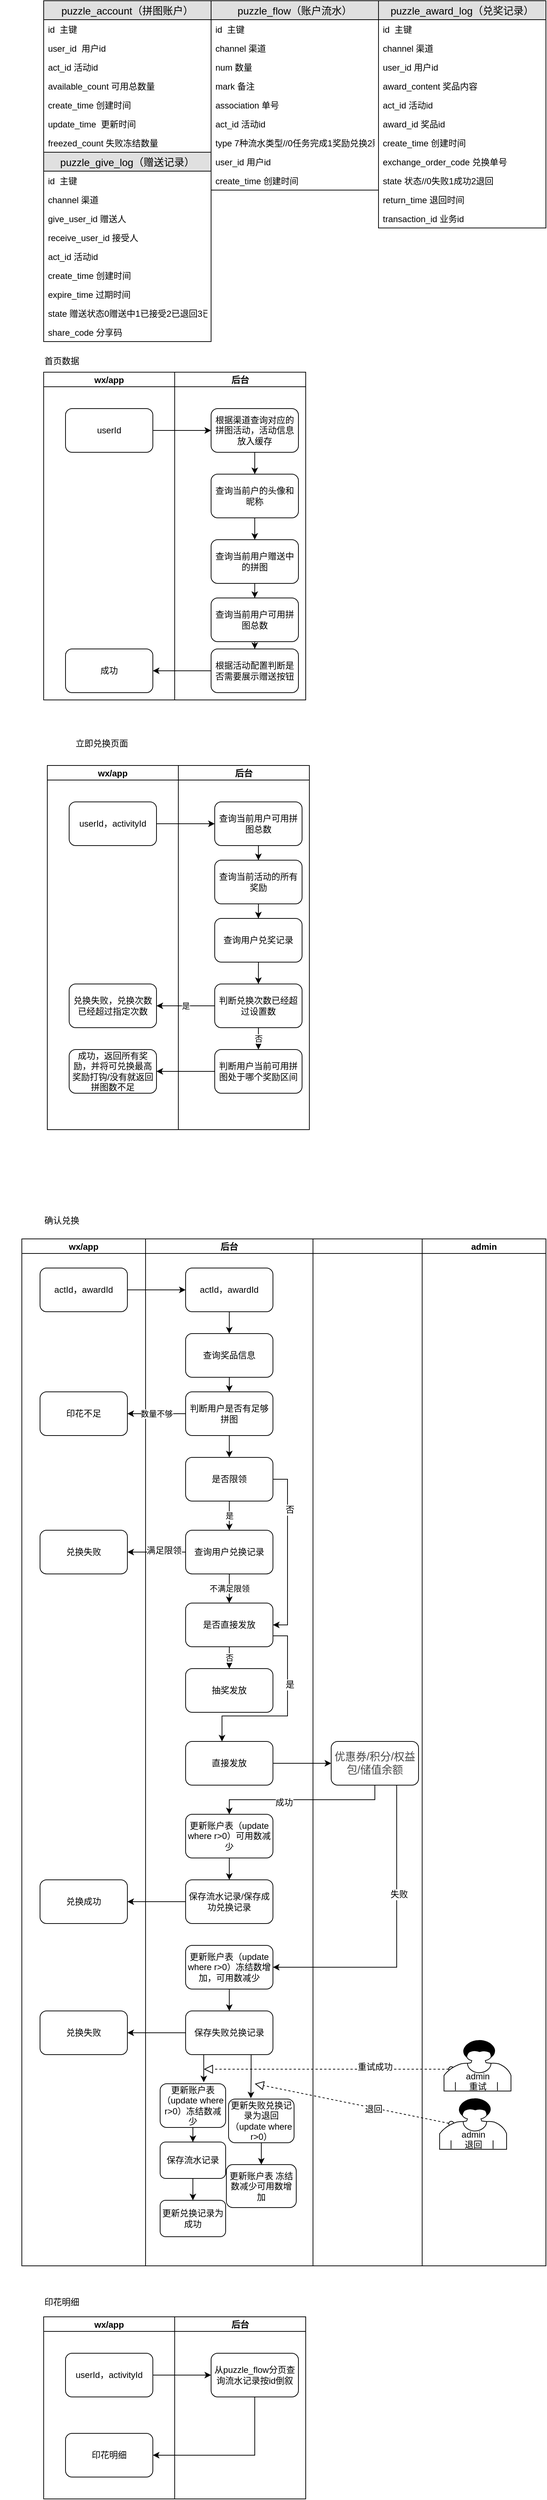 <mxfile version="12.7.1" type="github">
  <diagram id="7BTFhG5sN_cPpJs926Fj" name="第 1 页">
    <mxGraphModel dx="916" dy="548" grid="1" gridSize="10" guides="1" tooltips="1" connect="1" arrows="1" fold="1" page="1" pageScale="1" pageWidth="827" pageHeight="1169" math="0" shadow="0">
      <root>
        <mxCell id="0" />
        <mxCell id="1" parent="0" />
        <mxCell id="uXNEWNocd3E9-7-9gSWc-4" value="首页数据" style="text;html=1;strokeColor=none;fillColor=none;align=center;verticalAlign=middle;whiteSpace=wrap;rounded=0;" parent="1" vertex="1">
          <mxGeometry x="50" y="530" width="90" height="30" as="geometry" />
        </mxCell>
        <mxCell id="uXNEWNocd3E9-7-9gSWc-5" style="edgeStyle=orthogonalEdgeStyle;rounded=0;orthogonalLoop=1;jettySize=auto;html=1;exitX=0.5;exitY=1;exitDx=0;exitDy=0;" parent="1" source="uXNEWNocd3E9-7-9gSWc-4" target="uXNEWNocd3E9-7-9gSWc-4" edge="1">
          <mxGeometry relative="1" as="geometry" />
        </mxCell>
        <mxCell id="uXNEWNocd3E9-7-9gSWc-17" value="立即兑换页面" style="text;html=1;strokeColor=none;fillColor=none;align=center;verticalAlign=middle;whiteSpace=wrap;rounded=0;" parent="1" vertex="1">
          <mxGeometry x="70" y="1050" width="160" height="40" as="geometry" />
        </mxCell>
        <mxCell id="uXNEWNocd3E9-7-9gSWc-33" value="印花明细" style="text;html=1;strokeColor=none;fillColor=none;align=center;verticalAlign=middle;whiteSpace=wrap;rounded=0;" parent="1" vertex="1">
          <mxGeometry x="20.0" y="3190" width="150" height="40" as="geometry" />
        </mxCell>
        <mxCell id="uXNEWNocd3E9-7-9gSWc-39" value="puzzle_account（拼图账户）" style="swimlane;fontStyle=0;childLayout=stackLayout;horizontal=1;startSize=26;fillColor=#e0e0e0;horizontalStack=0;resizeParent=1;resizeParentMax=0;resizeLast=0;collapsible=1;marginBottom=0;swimlaneFillColor=#ffffff;align=center;fontSize=14;" parent="1" vertex="1">
          <mxGeometry x="70" y="50" width="230" height="208" as="geometry">
            <mxRectangle x="60" y="1040" width="210" height="26" as="alternateBounds" />
          </mxGeometry>
        </mxCell>
        <mxCell id="uXNEWNocd3E9-7-9gSWc-40" value="id  主键" style="text;strokeColor=none;fillColor=none;spacingLeft=4;spacingRight=4;overflow=hidden;rotatable=0;points=[[0,0.5],[1,0.5]];portConstraint=eastwest;fontSize=12;" parent="uXNEWNocd3E9-7-9gSWc-39" vertex="1">
          <mxGeometry y="26" width="230" height="26" as="geometry" />
        </mxCell>
        <mxCell id="uXNEWNocd3E9-7-9gSWc-41" value="user_id  用户id" style="text;strokeColor=none;fillColor=none;spacingLeft=4;spacingRight=4;overflow=hidden;rotatable=0;points=[[0,0.5],[1,0.5]];portConstraint=eastwest;fontSize=12;" parent="uXNEWNocd3E9-7-9gSWc-39" vertex="1">
          <mxGeometry y="52" width="230" height="26" as="geometry" />
        </mxCell>
        <mxCell id="uXNEWNocd3E9-7-9gSWc-42" value="act_id 活动id" style="text;strokeColor=none;fillColor=none;spacingLeft=4;spacingRight=4;overflow=hidden;rotatable=0;points=[[0,0.5],[1,0.5]];portConstraint=eastwest;fontSize=12;" parent="uXNEWNocd3E9-7-9gSWc-39" vertex="1">
          <mxGeometry y="78" width="230" height="26" as="geometry" />
        </mxCell>
        <mxCell id="uXNEWNocd3E9-7-9gSWc-43" value="available_count 可用总数量" style="text;strokeColor=none;fillColor=none;spacingLeft=4;spacingRight=4;overflow=hidden;rotatable=0;points=[[0,0.5],[1,0.5]];portConstraint=eastwest;fontSize=12;" parent="uXNEWNocd3E9-7-9gSWc-39" vertex="1">
          <mxGeometry y="104" width="230" height="26" as="geometry" />
        </mxCell>
        <mxCell id="uXNEWNocd3E9-7-9gSWc-44" value="create_time 创建时间" style="text;strokeColor=none;fillColor=none;spacingLeft=4;spacingRight=4;overflow=hidden;rotatable=0;points=[[0,0.5],[1,0.5]];portConstraint=eastwest;fontSize=12;" parent="uXNEWNocd3E9-7-9gSWc-39" vertex="1">
          <mxGeometry y="130" width="230" height="26" as="geometry" />
        </mxCell>
        <mxCell id="lTAeMfMbc0AauGk1_NEG-116" value="update_time  更新时间" style="text;strokeColor=none;fillColor=none;spacingLeft=4;spacingRight=4;overflow=hidden;rotatable=0;points=[[0,0.5],[1,0.5]];portConstraint=eastwest;fontSize=12;" parent="uXNEWNocd3E9-7-9gSWc-39" vertex="1">
          <mxGeometry y="156" width="230" height="26" as="geometry" />
        </mxCell>
        <mxCell id="uXNEWNocd3E9-7-9gSWc-45" value="freezed_count 失败冻结数量" style="text;strokeColor=none;fillColor=none;spacingLeft=4;spacingRight=4;overflow=hidden;rotatable=0;points=[[0,0.5],[1,0.5]];portConstraint=eastwest;fontSize=12;" parent="uXNEWNocd3E9-7-9gSWc-39" vertex="1">
          <mxGeometry y="182" width="230" height="26" as="geometry" />
        </mxCell>
        <mxCell id="uXNEWNocd3E9-7-9gSWc-47" value="puzzle_flow（账户流水）" style="swimlane;fontStyle=0;childLayout=stackLayout;horizontal=1;startSize=26;fillColor=#e0e0e0;horizontalStack=0;resizeParent=1;resizeParentMax=0;resizeLast=0;collapsible=1;marginBottom=0;swimlaneFillColor=#ffffff;align=center;fontSize=14;" parent="1" vertex="1">
          <mxGeometry x="300" y="50" width="230" height="260" as="geometry">
            <mxRectangle x="60" y="1040" width="210" height="26" as="alternateBounds" />
          </mxGeometry>
        </mxCell>
        <mxCell id="uXNEWNocd3E9-7-9gSWc-48" value="id  主键" style="text;strokeColor=none;fillColor=none;spacingLeft=4;spacingRight=4;overflow=hidden;rotatable=0;points=[[0,0.5],[1,0.5]];portConstraint=eastwest;fontSize=12;" parent="uXNEWNocd3E9-7-9gSWc-47" vertex="1">
          <mxGeometry y="26" width="230" height="26" as="geometry" />
        </mxCell>
        <mxCell id="uXNEWNocd3E9-7-9gSWc-49" value="channel 渠道" style="text;strokeColor=none;fillColor=none;spacingLeft=4;spacingRight=4;overflow=hidden;rotatable=0;points=[[0,0.5],[1,0.5]];portConstraint=eastwest;fontSize=12;" parent="uXNEWNocd3E9-7-9gSWc-47" vertex="1">
          <mxGeometry y="52" width="230" height="26" as="geometry" />
        </mxCell>
        <mxCell id="uXNEWNocd3E9-7-9gSWc-50" value="num 数量" style="text;strokeColor=none;fillColor=none;spacingLeft=4;spacingRight=4;overflow=hidden;rotatable=0;points=[[0,0.5],[1,0.5]];portConstraint=eastwest;fontSize=12;" parent="uXNEWNocd3E9-7-9gSWc-47" vertex="1">
          <mxGeometry y="78" width="230" height="26" as="geometry" />
        </mxCell>
        <mxCell id="uXNEWNocd3E9-7-9gSWc-51" value="mark 备注" style="text;strokeColor=none;fillColor=none;spacingLeft=4;spacingRight=4;overflow=hidden;rotatable=0;points=[[0,0.5],[1,0.5]];portConstraint=eastwest;fontSize=12;" parent="uXNEWNocd3E9-7-9gSWc-47" vertex="1">
          <mxGeometry y="104" width="230" height="26" as="geometry" />
        </mxCell>
        <mxCell id="uXNEWNocd3E9-7-9gSWc-77" value="association 单号" style="text;strokeColor=none;fillColor=none;spacingLeft=4;spacingRight=4;overflow=hidden;rotatable=0;points=[[0,0.5],[1,0.5]];portConstraint=eastwest;fontSize=12;" parent="uXNEWNocd3E9-7-9gSWc-47" vertex="1">
          <mxGeometry y="130" width="230" height="26" as="geometry" />
        </mxCell>
        <mxCell id="uXNEWNocd3E9-7-9gSWc-52" value="act_id 活动id" style="text;strokeColor=none;fillColor=none;spacingLeft=4;spacingRight=4;overflow=hidden;rotatable=0;points=[[0,0.5],[1,0.5]];portConstraint=eastwest;fontSize=12;" parent="uXNEWNocd3E9-7-9gSWc-47" vertex="1">
          <mxGeometry y="156" width="230" height="26" as="geometry" />
        </mxCell>
        <mxCell id="uXNEWNocd3E9-7-9gSWc-53" value="type 7种流水类型//0任务完成1奖励兑换2赠送3退回" style="text;strokeColor=none;fillColor=none;spacingLeft=4;spacingRight=4;overflow=hidden;rotatable=0;points=[[0,0.5],[1,0.5]];portConstraint=eastwest;fontSize=12;" parent="uXNEWNocd3E9-7-9gSWc-47" vertex="1">
          <mxGeometry y="182" width="230" height="26" as="geometry" />
        </mxCell>
        <mxCell id="uXNEWNocd3E9-7-9gSWc-76" value="user_id 用户id" style="text;strokeColor=none;fillColor=none;spacingLeft=4;spacingRight=4;overflow=hidden;rotatable=0;points=[[0,0.5],[1,0.5]];portConstraint=eastwest;fontSize=12;" parent="uXNEWNocd3E9-7-9gSWc-47" vertex="1">
          <mxGeometry y="208" width="230" height="26" as="geometry" />
        </mxCell>
        <mxCell id="uXNEWNocd3E9-7-9gSWc-54" value="create_time 创建时间" style="text;strokeColor=none;fillColor=none;spacingLeft=4;spacingRight=4;overflow=hidden;rotatable=0;points=[[0,0.5],[1,0.5]];portConstraint=eastwest;fontSize=12;" parent="uXNEWNocd3E9-7-9gSWc-47" vertex="1">
          <mxGeometry y="234" width="230" height="26" as="geometry" />
        </mxCell>
        <mxCell id="uXNEWNocd3E9-7-9gSWc-56" value="puzzle_give_log（赠送记录）" style="swimlane;fontStyle=0;childLayout=stackLayout;horizontal=1;startSize=26;fillColor=#e0e0e0;horizontalStack=0;resizeParent=1;resizeParentMax=0;resizeLast=0;collapsible=1;marginBottom=0;swimlaneFillColor=#ffffff;align=center;fontSize=14;" parent="1" vertex="1">
          <mxGeometry x="70" y="258" width="230" height="260" as="geometry">
            <mxRectangle x="60" y="1040" width="210" height="26" as="alternateBounds" />
          </mxGeometry>
        </mxCell>
        <mxCell id="uXNEWNocd3E9-7-9gSWc-57" value="id  主键" style="text;strokeColor=none;fillColor=none;spacingLeft=4;spacingRight=4;overflow=hidden;rotatable=0;points=[[0,0.5],[1,0.5]];portConstraint=eastwest;fontSize=12;" parent="uXNEWNocd3E9-7-9gSWc-56" vertex="1">
          <mxGeometry y="26" width="230" height="26" as="geometry" />
        </mxCell>
        <mxCell id="uXNEWNocd3E9-7-9gSWc-58" value="channel 渠道" style="text;strokeColor=none;fillColor=none;spacingLeft=4;spacingRight=4;overflow=hidden;rotatable=0;points=[[0,0.5],[1,0.5]];portConstraint=eastwest;fontSize=12;" parent="uXNEWNocd3E9-7-9gSWc-56" vertex="1">
          <mxGeometry y="52" width="230" height="26" as="geometry" />
        </mxCell>
        <mxCell id="uXNEWNocd3E9-7-9gSWc-59" value="give_user_id 赠送人" style="text;strokeColor=none;fillColor=none;spacingLeft=4;spacingRight=4;overflow=hidden;rotatable=0;points=[[0,0.5],[1,0.5]];portConstraint=eastwest;fontSize=12;" parent="uXNEWNocd3E9-7-9gSWc-56" vertex="1">
          <mxGeometry y="78" width="230" height="26" as="geometry" />
        </mxCell>
        <mxCell id="uXNEWNocd3E9-7-9gSWc-60" value="receive_user_id 接受人" style="text;strokeColor=none;fillColor=none;spacingLeft=4;spacingRight=4;overflow=hidden;rotatable=0;points=[[0,0.5],[1,0.5]];portConstraint=eastwest;fontSize=12;" parent="uXNEWNocd3E9-7-9gSWc-56" vertex="1">
          <mxGeometry y="104" width="230" height="26" as="geometry" />
        </mxCell>
        <mxCell id="uXNEWNocd3E9-7-9gSWc-61" value="act_id 活动id" style="text;strokeColor=none;fillColor=none;spacingLeft=4;spacingRight=4;overflow=hidden;rotatable=0;points=[[0,0.5],[1,0.5]];portConstraint=eastwest;fontSize=12;" parent="uXNEWNocd3E9-7-9gSWc-56" vertex="1">
          <mxGeometry y="130" width="230" height="26" as="geometry" />
        </mxCell>
        <mxCell id="uXNEWNocd3E9-7-9gSWc-63" value="create_time 创建时间" style="text;strokeColor=none;fillColor=none;spacingLeft=4;spacingRight=4;overflow=hidden;rotatable=0;points=[[0,0.5],[1,0.5]];portConstraint=eastwest;fontSize=12;" parent="uXNEWNocd3E9-7-9gSWc-56" vertex="1">
          <mxGeometry y="156" width="230" height="26" as="geometry" />
        </mxCell>
        <mxCell id="uXNEWNocd3E9-7-9gSWc-64" value="expire_time 过期时间" style="text;strokeColor=none;fillColor=none;spacingLeft=4;spacingRight=4;overflow=hidden;rotatable=0;points=[[0,0.5],[1,0.5]];portConstraint=eastwest;fontSize=12;" parent="uXNEWNocd3E9-7-9gSWc-56" vertex="1">
          <mxGeometry y="182" width="230" height="26" as="geometry" />
        </mxCell>
        <mxCell id="uXNEWNocd3E9-7-9gSWc-65" value="state 赠送状态0赠送中1已接受2已退回3已撤回" style="text;strokeColor=none;fillColor=none;spacingLeft=4;spacingRight=4;overflow=hidden;rotatable=0;points=[[0,0.5],[1,0.5]];portConstraint=eastwest;fontSize=12;" parent="uXNEWNocd3E9-7-9gSWc-56" vertex="1">
          <mxGeometry y="208" width="230" height="26" as="geometry" />
        </mxCell>
        <mxCell id="uXNEWNocd3E9-7-9gSWc-66" value="share_code 分享码" style="text;strokeColor=none;fillColor=none;spacingLeft=4;spacingRight=4;overflow=hidden;rotatable=0;points=[[0,0.5],[1,0.5]];portConstraint=eastwest;fontSize=12;" parent="uXNEWNocd3E9-7-9gSWc-56" vertex="1">
          <mxGeometry y="234" width="230" height="26" as="geometry" />
        </mxCell>
        <mxCell id="uXNEWNocd3E9-7-9gSWc-68" value="puzzle_award_log（兑奖记录）" style="swimlane;fontStyle=0;childLayout=stackLayout;horizontal=1;startSize=26;fillColor=#e0e0e0;horizontalStack=0;resizeParent=1;resizeParentMax=0;resizeLast=0;collapsible=1;marginBottom=0;swimlaneFillColor=#ffffff;align=center;fontSize=14;" parent="1" vertex="1">
          <mxGeometry x="530" y="50" width="230" height="312" as="geometry">
            <mxRectangle x="60" y="1040" width="210" height="26" as="alternateBounds" />
          </mxGeometry>
        </mxCell>
        <mxCell id="uXNEWNocd3E9-7-9gSWc-69" value="id  主键" style="text;strokeColor=none;fillColor=none;spacingLeft=4;spacingRight=4;overflow=hidden;rotatable=0;points=[[0,0.5],[1,0.5]];portConstraint=eastwest;fontSize=12;" parent="uXNEWNocd3E9-7-9gSWc-68" vertex="1">
          <mxGeometry y="26" width="230" height="26" as="geometry" />
        </mxCell>
        <mxCell id="uXNEWNocd3E9-7-9gSWc-70" value="channel 渠道" style="text;strokeColor=none;fillColor=none;spacingLeft=4;spacingRight=4;overflow=hidden;rotatable=0;points=[[0,0.5],[1,0.5]];portConstraint=eastwest;fontSize=12;" parent="uXNEWNocd3E9-7-9gSWc-68" vertex="1">
          <mxGeometry y="52" width="230" height="26" as="geometry" />
        </mxCell>
        <mxCell id="uXNEWNocd3E9-7-9gSWc-71" value="user_id 用户id" style="text;strokeColor=none;fillColor=none;spacingLeft=4;spacingRight=4;overflow=hidden;rotatable=0;points=[[0,0.5],[1,0.5]];portConstraint=eastwest;fontSize=12;" parent="uXNEWNocd3E9-7-9gSWc-68" vertex="1">
          <mxGeometry y="78" width="230" height="26" as="geometry" />
        </mxCell>
        <mxCell id="uXNEWNocd3E9-7-9gSWc-72" value="award_content 奖品内容" style="text;strokeColor=none;fillColor=none;spacingLeft=4;spacingRight=4;overflow=hidden;rotatable=0;points=[[0,0.5],[1,0.5]];portConstraint=eastwest;fontSize=12;" parent="uXNEWNocd3E9-7-9gSWc-68" vertex="1">
          <mxGeometry y="104" width="230" height="26" as="geometry" />
        </mxCell>
        <mxCell id="uXNEWNocd3E9-7-9gSWc-73" value="act_id 活动id" style="text;strokeColor=none;fillColor=none;spacingLeft=4;spacingRight=4;overflow=hidden;rotatable=0;points=[[0,0.5],[1,0.5]];portConstraint=eastwest;fontSize=12;" parent="uXNEWNocd3E9-7-9gSWc-68" vertex="1">
          <mxGeometry y="130" width="230" height="26" as="geometry" />
        </mxCell>
        <mxCell id="uXNEWNocd3E9-7-9gSWc-74" value="award_id 奖品id" style="text;strokeColor=none;fillColor=none;spacingLeft=4;spacingRight=4;overflow=hidden;rotatable=0;points=[[0,0.5],[1,0.5]];portConstraint=eastwest;fontSize=12;" parent="uXNEWNocd3E9-7-9gSWc-68" vertex="1">
          <mxGeometry y="156" width="230" height="26" as="geometry" />
        </mxCell>
        <mxCell id="uXNEWNocd3E9-7-9gSWc-75" value="create_time 创建时间" style="text;strokeColor=none;fillColor=none;spacingLeft=4;spacingRight=4;overflow=hidden;rotatable=0;points=[[0,0.5],[1,0.5]];portConstraint=eastwest;fontSize=12;" parent="uXNEWNocd3E9-7-9gSWc-68" vertex="1">
          <mxGeometry y="182" width="230" height="26" as="geometry" />
        </mxCell>
        <mxCell id="uXNEWNocd3E9-7-9gSWc-87" value="exchange_order_code 兑换单号" style="text;strokeColor=none;fillColor=none;spacingLeft=4;spacingRight=4;overflow=hidden;rotatable=0;points=[[0,0.5],[1,0.5]];portConstraint=eastwest;fontSize=12;" parent="uXNEWNocd3E9-7-9gSWc-68" vertex="1">
          <mxGeometry y="208" width="230" height="26" as="geometry" />
        </mxCell>
        <mxCell id="uXNEWNocd3E9-7-9gSWc-88" value="state 状态//0失败1成功2退回" style="text;strokeColor=none;fillColor=none;spacingLeft=4;spacingRight=4;overflow=hidden;rotatable=0;points=[[0,0.5],[1,0.5]];portConstraint=eastwest;fontSize=12;" parent="uXNEWNocd3E9-7-9gSWc-68" vertex="1">
          <mxGeometry y="234" width="230" height="26" as="geometry" />
        </mxCell>
        <mxCell id="lTAeMfMbc0AauGk1_NEG-73" value="return_time 退回时间" style="text;strokeColor=none;fillColor=none;spacingLeft=4;spacingRight=4;overflow=hidden;rotatable=0;points=[[0,0.5],[1,0.5]];portConstraint=eastwest;fontSize=12;" parent="uXNEWNocd3E9-7-9gSWc-68" vertex="1">
          <mxGeometry y="260" width="230" height="26" as="geometry" />
        </mxCell>
        <mxCell id="uXNEWNocd3E9-7-9gSWc-89" value="transaction_id 业务id" style="text;strokeColor=none;fillColor=none;spacingLeft=4;spacingRight=4;overflow=hidden;rotatable=0;points=[[0,0.5],[1,0.5]];portConstraint=eastwest;fontSize=12;" parent="uXNEWNocd3E9-7-9gSWc-68" vertex="1">
          <mxGeometry y="286" width="230" height="26" as="geometry" />
        </mxCell>
        <mxCell id="lTAeMfMbc0AauGk1_NEG-12" value="确认兑换" style="text;html=1;strokeColor=none;fillColor=none;align=center;verticalAlign=middle;whiteSpace=wrap;rounded=0;" parent="1" vertex="1">
          <mxGeometry x="10" y="1710" width="170" height="30" as="geometry" />
        </mxCell>
        <mxCell id="lTAeMfMbc0AauGk1_NEG-36" value="wx/app" style="swimlane;startSize=20;" parent="1" vertex="1">
          <mxGeometry x="40" y="1750" width="170" height="1410" as="geometry" />
        </mxCell>
        <mxCell id="lTAeMfMbc0AauGk1_NEG-38" value="actId，awardId" style="rounded=1;whiteSpace=wrap;html=1;" parent="lTAeMfMbc0AauGk1_NEG-36" vertex="1">
          <mxGeometry x="25" y="40" width="120" height="60" as="geometry" />
        </mxCell>
        <mxCell id="lTAeMfMbc0AauGk1_NEG-49" value="印花不足" style="rounded=1;whiteSpace=wrap;html=1;" parent="lTAeMfMbc0AauGk1_NEG-36" vertex="1">
          <mxGeometry x="25" y="210" width="120" height="60" as="geometry" />
        </mxCell>
        <mxCell id="lTAeMfMbc0AauGk1_NEG-59" value="兑换失败" style="rounded=1;whiteSpace=wrap;html=1;" parent="lTAeMfMbc0AauGk1_NEG-36" vertex="1">
          <mxGeometry x="25" y="400" width="120" height="60" as="geometry" />
        </mxCell>
        <mxCell id="lTAeMfMbc0AauGk1_NEG-104" value="兑换成功" style="rounded=1;whiteSpace=wrap;html=1;" parent="lTAeMfMbc0AauGk1_NEG-36" vertex="1">
          <mxGeometry x="25" y="880" width="120" height="60" as="geometry" />
        </mxCell>
        <mxCell id="lTAeMfMbc0AauGk1_NEG-106" value="兑换失败" style="rounded=1;whiteSpace=wrap;html=1;" parent="lTAeMfMbc0AauGk1_NEG-36" vertex="1">
          <mxGeometry x="25" y="1060" width="120" height="60" as="geometry" />
        </mxCell>
        <mxCell id="lTAeMfMbc0AauGk1_NEG-37" value="后台" style="swimlane;startSize=20;" parent="1" vertex="1">
          <mxGeometry x="210" y="1750" width="230" height="1410" as="geometry" />
        </mxCell>
        <mxCell id="lTAeMfMbc0AauGk1_NEG-42" value="" style="edgeStyle=orthogonalEdgeStyle;rounded=0;orthogonalLoop=1;jettySize=auto;html=1;" parent="lTAeMfMbc0AauGk1_NEG-37" source="lTAeMfMbc0AauGk1_NEG-39" target="lTAeMfMbc0AauGk1_NEG-41" edge="1">
          <mxGeometry relative="1" as="geometry" />
        </mxCell>
        <mxCell id="lTAeMfMbc0AauGk1_NEG-39" value="actId，awardId" style="rounded=1;whiteSpace=wrap;html=1;" parent="lTAeMfMbc0AauGk1_NEG-37" vertex="1">
          <mxGeometry x="55" y="40" width="120" height="60" as="geometry" />
        </mxCell>
        <mxCell id="lTAeMfMbc0AauGk1_NEG-44" value="" style="edgeStyle=orthogonalEdgeStyle;rounded=0;orthogonalLoop=1;jettySize=auto;html=1;" parent="lTAeMfMbc0AauGk1_NEG-37" source="lTAeMfMbc0AauGk1_NEG-41" target="lTAeMfMbc0AauGk1_NEG-43" edge="1">
          <mxGeometry relative="1" as="geometry" />
        </mxCell>
        <mxCell id="lTAeMfMbc0AauGk1_NEG-41" value="查询奖品信息" style="rounded=1;whiteSpace=wrap;html=1;" parent="lTAeMfMbc0AauGk1_NEG-37" vertex="1">
          <mxGeometry x="55" y="130" width="120" height="60" as="geometry" />
        </mxCell>
        <mxCell id="lTAeMfMbc0AauGk1_NEG-52" value="" style="edgeStyle=orthogonalEdgeStyle;rounded=0;orthogonalLoop=1;jettySize=auto;html=1;" parent="lTAeMfMbc0AauGk1_NEG-37" source="lTAeMfMbc0AauGk1_NEG-43" target="lTAeMfMbc0AauGk1_NEG-51" edge="1">
          <mxGeometry relative="1" as="geometry" />
        </mxCell>
        <mxCell id="lTAeMfMbc0AauGk1_NEG-43" value="判断用户是否有足够拼图" style="rounded=1;whiteSpace=wrap;html=1;" parent="lTAeMfMbc0AauGk1_NEG-37" vertex="1">
          <mxGeometry x="55" y="210" width="120" height="60" as="geometry" />
        </mxCell>
        <mxCell id="lTAeMfMbc0AauGk1_NEG-54" value="是" style="edgeStyle=orthogonalEdgeStyle;rounded=0;orthogonalLoop=1;jettySize=auto;html=1;" parent="lTAeMfMbc0AauGk1_NEG-37" source="lTAeMfMbc0AauGk1_NEG-51" target="lTAeMfMbc0AauGk1_NEG-53" edge="1">
          <mxGeometry relative="1" as="geometry" />
        </mxCell>
        <mxCell id="lTAeMfMbc0AauGk1_NEG-57" style="edgeStyle=orthogonalEdgeStyle;rounded=0;orthogonalLoop=1;jettySize=auto;html=1;exitX=1;exitY=0.5;exitDx=0;exitDy=0;entryX=1;entryY=0.5;entryDx=0;entryDy=0;" parent="lTAeMfMbc0AauGk1_NEG-37" source="lTAeMfMbc0AauGk1_NEG-51" target="lTAeMfMbc0AauGk1_NEG-55" edge="1">
          <mxGeometry relative="1" as="geometry" />
        </mxCell>
        <mxCell id="lTAeMfMbc0AauGk1_NEG-58" value="否" style="text;html=1;align=center;verticalAlign=middle;resizable=0;points=[];labelBackgroundColor=#ffffff;" parent="lTAeMfMbc0AauGk1_NEG-57" vertex="1" connectable="0">
          <mxGeometry x="-0.483" y="3" relative="1" as="geometry">
            <mxPoint as="offset" />
          </mxGeometry>
        </mxCell>
        <mxCell id="lTAeMfMbc0AauGk1_NEG-51" value="是否限领" style="rounded=1;whiteSpace=wrap;html=1;" parent="lTAeMfMbc0AauGk1_NEG-37" vertex="1">
          <mxGeometry x="55" y="300" width="120" height="60" as="geometry" />
        </mxCell>
        <mxCell id="lTAeMfMbc0AauGk1_NEG-56" value="不满足限领" style="edgeStyle=orthogonalEdgeStyle;rounded=0;orthogonalLoop=1;jettySize=auto;html=1;" parent="lTAeMfMbc0AauGk1_NEG-37" source="lTAeMfMbc0AauGk1_NEG-53" target="lTAeMfMbc0AauGk1_NEG-55" edge="1">
          <mxGeometry relative="1" as="geometry" />
        </mxCell>
        <mxCell id="lTAeMfMbc0AauGk1_NEG-53" value="查询用户兑换记录" style="rounded=1;whiteSpace=wrap;html=1;" parent="lTAeMfMbc0AauGk1_NEG-37" vertex="1">
          <mxGeometry x="55" y="400" width="120" height="60" as="geometry" />
        </mxCell>
        <mxCell id="lTAeMfMbc0AauGk1_NEG-63" value="否" style="edgeStyle=orthogonalEdgeStyle;rounded=0;orthogonalLoop=1;jettySize=auto;html=1;" parent="lTAeMfMbc0AauGk1_NEG-37" source="lTAeMfMbc0AauGk1_NEG-55" target="lTAeMfMbc0AauGk1_NEG-62" edge="1">
          <mxGeometry relative="1" as="geometry" />
        </mxCell>
        <mxCell id="lTAeMfMbc0AauGk1_NEG-71" style="edgeStyle=orthogonalEdgeStyle;rounded=0;orthogonalLoop=1;jettySize=auto;html=1;exitX=1;exitY=0.75;exitDx=0;exitDy=0;" parent="lTAeMfMbc0AauGk1_NEG-37" source="lTAeMfMbc0AauGk1_NEG-55" edge="1">
          <mxGeometry relative="1" as="geometry">
            <mxPoint x="105" y="690" as="targetPoint" />
            <Array as="points">
              <mxPoint x="195" y="545" />
              <mxPoint x="195" y="655" />
              <mxPoint x="105" y="655" />
            </Array>
          </mxGeometry>
        </mxCell>
        <mxCell id="lTAeMfMbc0AauGk1_NEG-72" value="是" style="text;html=1;align=center;verticalAlign=middle;resizable=0;points=[];labelBackgroundColor=#ffffff;" parent="lTAeMfMbc0AauGk1_NEG-71" vertex="1" connectable="0">
          <mxGeometry x="-0.318" y="3" relative="1" as="geometry">
            <mxPoint as="offset" />
          </mxGeometry>
        </mxCell>
        <mxCell id="lTAeMfMbc0AauGk1_NEG-55" value="是否直接发放" style="rounded=1;whiteSpace=wrap;html=1;" parent="lTAeMfMbc0AauGk1_NEG-37" vertex="1">
          <mxGeometry x="55" y="500" width="120" height="60" as="geometry" />
        </mxCell>
        <mxCell id="lTAeMfMbc0AauGk1_NEG-62" value="抽奖发放" style="rounded=1;whiteSpace=wrap;html=1;" parent="lTAeMfMbc0AauGk1_NEG-37" vertex="1">
          <mxGeometry x="55" y="590" width="120" height="60" as="geometry" />
        </mxCell>
        <mxCell id="lTAeMfMbc0AauGk1_NEG-69" value="直接发放" style="rounded=1;whiteSpace=wrap;html=1;" parent="lTAeMfMbc0AauGk1_NEG-37" vertex="1">
          <mxGeometry x="55" y="690" width="120" height="60" as="geometry" />
        </mxCell>
        <mxCell id="lTAeMfMbc0AauGk1_NEG-82" value="" style="edgeStyle=orthogonalEdgeStyle;rounded=0;orthogonalLoop=1;jettySize=auto;html=1;" parent="lTAeMfMbc0AauGk1_NEG-37" source="lTAeMfMbc0AauGk1_NEG-79" target="lTAeMfMbc0AauGk1_NEG-81" edge="1">
          <mxGeometry relative="1" as="geometry" />
        </mxCell>
        <mxCell id="lTAeMfMbc0AauGk1_NEG-79" value="更新账户表（update where r&amp;gt;0）可用数减少" style="rounded=1;whiteSpace=wrap;html=1;" parent="lTAeMfMbc0AauGk1_NEG-37" vertex="1">
          <mxGeometry x="55" y="790" width="120" height="60" as="geometry" />
        </mxCell>
        <mxCell id="lTAeMfMbc0AauGk1_NEG-81" value="保存流水记录/保存成功兑换记录" style="rounded=1;whiteSpace=wrap;html=1;" parent="lTAeMfMbc0AauGk1_NEG-37" vertex="1">
          <mxGeometry x="55" y="880" width="120" height="60" as="geometry" />
        </mxCell>
        <mxCell id="lTAeMfMbc0AauGk1_NEG-112" value="" style="edgeStyle=orthogonalEdgeStyle;rounded=0;orthogonalLoop=1;jettySize=auto;html=1;" parent="lTAeMfMbc0AauGk1_NEG-37" source="lTAeMfMbc0AauGk1_NEG-93" target="lTAeMfMbc0AauGk1_NEG-111" edge="1">
          <mxGeometry relative="1" as="geometry" />
        </mxCell>
        <mxCell id="lTAeMfMbc0AauGk1_NEG-93" value="更新账户表（update where r&amp;gt;0）冻结数增加，可用数减少" style="rounded=1;whiteSpace=wrap;html=1;" parent="lTAeMfMbc0AauGk1_NEG-37" vertex="1">
          <mxGeometry x="55" y="970" width="120" height="60" as="geometry" />
        </mxCell>
        <mxCell id="lTAeMfMbc0AauGk1_NEG-101" value="" style="edgeStyle=orthogonalEdgeStyle;rounded=0;orthogonalLoop=1;jettySize=auto;html=1;" parent="lTAeMfMbc0AauGk1_NEG-37" source="lTAeMfMbc0AauGk1_NEG-96" target="lTAeMfMbc0AauGk1_NEG-100" edge="1">
          <mxGeometry relative="1" as="geometry" />
        </mxCell>
        <mxCell id="lTAeMfMbc0AauGk1_NEG-96" value="更新账户表（update where r&amp;gt;0）冻结数减少" style="rounded=1;whiteSpace=wrap;html=1;" parent="lTAeMfMbc0AauGk1_NEG-37" vertex="1">
          <mxGeometry x="20" y="1160" width="90" height="60" as="geometry" />
        </mxCell>
        <mxCell id="lTAeMfMbc0AauGk1_NEG-103" value="" style="edgeStyle=orthogonalEdgeStyle;rounded=0;orthogonalLoop=1;jettySize=auto;html=1;" parent="lTAeMfMbc0AauGk1_NEG-37" source="lTAeMfMbc0AauGk1_NEG-100" target="lTAeMfMbc0AauGk1_NEG-102" edge="1">
          <mxGeometry relative="1" as="geometry" />
        </mxCell>
        <mxCell id="lTAeMfMbc0AauGk1_NEG-100" value="保存流水记录" style="rounded=1;whiteSpace=wrap;html=1;" parent="lTAeMfMbc0AauGk1_NEG-37" vertex="1">
          <mxGeometry x="20" y="1240" width="90" height="50" as="geometry" />
        </mxCell>
        <mxCell id="lTAeMfMbc0AauGk1_NEG-102" value="更新兑换记录为成功" style="rounded=1;whiteSpace=wrap;html=1;" parent="lTAeMfMbc0AauGk1_NEG-37" vertex="1">
          <mxGeometry x="20" y="1320" width="90" height="50" as="geometry" />
        </mxCell>
        <mxCell id="vE5Wcmu8pGLO7yd3Htef-61" style="edgeStyle=orthogonalEdgeStyle;rounded=0;orthogonalLoop=1;jettySize=auto;html=1;exitX=0.25;exitY=1;exitDx=0;exitDy=0;entryX=0.666;entryY=-0.035;entryDx=0;entryDy=0;entryPerimeter=0;" edge="1" parent="lTAeMfMbc0AauGk1_NEG-37" source="lTAeMfMbc0AauGk1_NEG-111" target="lTAeMfMbc0AauGk1_NEG-96">
          <mxGeometry relative="1" as="geometry" />
        </mxCell>
        <mxCell id="lTAeMfMbc0AauGk1_NEG-111" value="保存失败兑换记录" style="rounded=1;whiteSpace=wrap;html=1;" parent="lTAeMfMbc0AauGk1_NEG-37" vertex="1">
          <mxGeometry x="55" y="1060" width="120" height="60" as="geometry" />
        </mxCell>
        <mxCell id="vE5Wcmu8pGLO7yd3Htef-53" value="" style="edgeStyle=orthogonalEdgeStyle;rounded=0;orthogonalLoop=1;jettySize=auto;html=1;" edge="1" parent="lTAeMfMbc0AauGk1_NEG-37" source="vE5Wcmu8pGLO7yd3Htef-51" target="vE5Wcmu8pGLO7yd3Htef-52">
          <mxGeometry relative="1" as="geometry" />
        </mxCell>
        <mxCell id="vE5Wcmu8pGLO7yd3Htef-51" value="&lt;span style=&quot;white-space: normal&quot;&gt;更新失败兑换记录为退回（update where r&amp;gt;0）&lt;/span&gt;" style="rounded=1;whiteSpace=wrap;html=1;" vertex="1" parent="lTAeMfMbc0AauGk1_NEG-37">
          <mxGeometry x="114" y="1181" width="90" height="60" as="geometry" />
        </mxCell>
        <mxCell id="vE5Wcmu8pGLO7yd3Htef-52" value="更新账户表 冻结数减少可用数增加" style="rounded=1;whiteSpace=wrap;html=1;" vertex="1" parent="lTAeMfMbc0AauGk1_NEG-37">
          <mxGeometry x="111" y="1271" width="96" height="59" as="geometry" />
        </mxCell>
        <mxCell id="vE5Wcmu8pGLO7yd3Htef-66" value="" style="startArrow=oval;startFill=0;startSize=7;endArrow=block;endFill=0;endSize=10;dashed=1;html=1;strokeColor=#000000;exitX=0;exitY=0.5;exitDx=0;exitDy=0;" edge="1" parent="lTAeMfMbc0AauGk1_NEG-37">
          <mxGeometry width="100" relative="1" as="geometry">
            <mxPoint x="420" y="1140.0" as="sourcePoint" />
            <mxPoint x="80" y="1140" as="targetPoint" />
          </mxGeometry>
        </mxCell>
        <mxCell id="vE5Wcmu8pGLO7yd3Htef-67" value="重试成功" style="text;html=1;align=center;verticalAlign=middle;resizable=0;points=[];labelBackgroundColor=#ffffff;" vertex="1" connectable="0" parent="vE5Wcmu8pGLO7yd3Htef-66">
          <mxGeometry x="-0.373" y="-3" relative="1" as="geometry">
            <mxPoint x="1" as="offset" />
          </mxGeometry>
        </mxCell>
        <mxCell id="vE5Wcmu8pGLO7yd3Htef-69" value="" style="startArrow=oval;startFill=0;startSize=7;endArrow=block;endFill=0;endSize=10;dashed=1;html=1;strokeColor=#000000;" edge="1" parent="lTAeMfMbc0AauGk1_NEG-37">
          <mxGeometry width="100" relative="1" as="geometry">
            <mxPoint x="420" y="1215" as="sourcePoint" />
            <mxPoint x="150" y="1160" as="targetPoint" />
          </mxGeometry>
        </mxCell>
        <mxCell id="vE5Wcmu8pGLO7yd3Htef-70" value="退回" style="text;html=1;align=center;verticalAlign=middle;resizable=0;points=[];labelBackgroundColor=#ffffff;" vertex="1" connectable="0" parent="vE5Wcmu8pGLO7yd3Htef-69">
          <mxGeometry x="-0.206" y="2" relative="1" as="geometry">
            <mxPoint as="offset" />
          </mxGeometry>
        </mxCell>
        <mxCell id="lTAeMfMbc0AauGk1_NEG-40" value="" style="edgeStyle=orthogonalEdgeStyle;rounded=0;orthogonalLoop=1;jettySize=auto;html=1;" parent="1" source="lTAeMfMbc0AauGk1_NEG-38" target="lTAeMfMbc0AauGk1_NEG-39" edge="1">
          <mxGeometry relative="1" as="geometry" />
        </mxCell>
        <mxCell id="lTAeMfMbc0AauGk1_NEG-47" value=" " style="swimlane;startSize=20;" parent="1" vertex="1">
          <mxGeometry x="440" y="1750" width="150" height="1410" as="geometry" />
        </mxCell>
        <mxCell id="lTAeMfMbc0AauGk1_NEG-74" value="&lt;span style=&quot;color: rgb(73 , 73 , 73) ; font-family: , &amp;#34;blinkmacsystemfont&amp;#34; , &amp;#34;pingfang sc&amp;#34; , &amp;#34;helvetica&amp;#34; , &amp;#34;tahoma&amp;#34; , &amp;#34;arial&amp;#34; , &amp;#34;hiragino sans gb&amp;#34; , &amp;#34;microsoft yahei&amp;#34; , , sans-serif ; font-size: 14.667px ; text-align: left ; white-space: pre-wrap ; background-color: rgb(255 , 255 , 255)&quot;&gt;优惠券/积分/权益包/储值余额&lt;/span&gt;" style="rounded=1;whiteSpace=wrap;html=1;" parent="lTAeMfMbc0AauGk1_NEG-47" vertex="1">
          <mxGeometry x="25" y="690" width="120" height="60" as="geometry" />
        </mxCell>
        <mxCell id="lTAeMfMbc0AauGk1_NEG-50" value="数量不够" style="edgeStyle=orthogonalEdgeStyle;rounded=0;orthogonalLoop=1;jettySize=auto;html=1;" parent="1" source="lTAeMfMbc0AauGk1_NEG-43" target="lTAeMfMbc0AauGk1_NEG-49" edge="1">
          <mxGeometry relative="1" as="geometry" />
        </mxCell>
        <mxCell id="lTAeMfMbc0AauGk1_NEG-60" value="" style="edgeStyle=orthogonalEdgeStyle;rounded=0;orthogonalLoop=1;jettySize=auto;html=1;" parent="1" source="lTAeMfMbc0AauGk1_NEG-53" target="lTAeMfMbc0AauGk1_NEG-59" edge="1">
          <mxGeometry relative="1" as="geometry" />
        </mxCell>
        <mxCell id="lTAeMfMbc0AauGk1_NEG-61" value="满足限领" style="text;html=1;align=center;verticalAlign=middle;resizable=0;points=[];labelBackgroundColor=#ffffff;" parent="lTAeMfMbc0AauGk1_NEG-60" vertex="1" connectable="0">
          <mxGeometry x="-0.25" y="-2" relative="1" as="geometry">
            <mxPoint as="offset" />
          </mxGeometry>
        </mxCell>
        <mxCell id="lTAeMfMbc0AauGk1_NEG-75" value="" style="edgeStyle=orthogonalEdgeStyle;rounded=0;orthogonalLoop=1;jettySize=auto;html=1;" parent="1" source="lTAeMfMbc0AauGk1_NEG-69" target="lTAeMfMbc0AauGk1_NEG-74" edge="1">
          <mxGeometry relative="1" as="geometry" />
        </mxCell>
        <mxCell id="lTAeMfMbc0AauGk1_NEG-85" style="edgeStyle=orthogonalEdgeStyle;rounded=0;orthogonalLoop=1;jettySize=auto;html=1;exitX=0.5;exitY=1;exitDx=0;exitDy=0;entryX=0.5;entryY=0;entryDx=0;entryDy=0;" parent="1" source="lTAeMfMbc0AauGk1_NEG-74" target="lTAeMfMbc0AauGk1_NEG-79" edge="1">
          <mxGeometry relative="1" as="geometry" />
        </mxCell>
        <mxCell id="lTAeMfMbc0AauGk1_NEG-86" value="成功" style="text;html=1;align=center;verticalAlign=middle;resizable=0;points=[];labelBackgroundColor=#ffffff;" parent="lTAeMfMbc0AauGk1_NEG-85" vertex="1" connectable="0">
          <mxGeometry x="0.209" y="4" relative="1" as="geometry">
            <mxPoint as="offset" />
          </mxGeometry>
        </mxCell>
        <mxCell id="lTAeMfMbc0AauGk1_NEG-87" style="edgeStyle=orthogonalEdgeStyle;rounded=0;orthogonalLoop=1;jettySize=auto;html=1;exitX=0.75;exitY=1;exitDx=0;exitDy=0;entryX=1;entryY=0.5;entryDx=0;entryDy=0;" parent="1" source="lTAeMfMbc0AauGk1_NEG-74" target="lTAeMfMbc0AauGk1_NEG-93" edge="1">
          <mxGeometry relative="1" as="geometry" />
        </mxCell>
        <mxCell id="lTAeMfMbc0AauGk1_NEG-88" value="失败" style="text;html=1;align=center;verticalAlign=middle;resizable=0;points=[];labelBackgroundColor=#ffffff;" parent="lTAeMfMbc0AauGk1_NEG-87" vertex="1" connectable="0">
          <mxGeometry x="-0.285" y="3" relative="1" as="geometry">
            <mxPoint as="offset" />
          </mxGeometry>
        </mxCell>
        <mxCell id="lTAeMfMbc0AauGk1_NEG-89" value="admin" style="swimlane;startSize=20;" parent="1" vertex="1">
          <mxGeometry x="590" y="1750" width="170" height="1410" as="geometry" />
        </mxCell>
        <mxCell id="vE5Wcmu8pGLO7yd3Htef-60" value="&lt;span style=&quot;white-space: normal&quot;&gt;&lt;br&gt;&lt;br&gt;&lt;br&gt;admin退回&lt;/span&gt;" style="shape=mxgraph.bpmn.user_task;html=1;outlineConnect=0;" vertex="1" parent="lTAeMfMbc0AauGk1_NEG-89">
          <mxGeometry x="24" y="1180" width="92" height="70" as="geometry" />
        </mxCell>
        <mxCell id="vE5Wcmu8pGLO7yd3Htef-71" value="&lt;span style=&quot;white-space: normal&quot;&gt;&lt;br&gt;&lt;br&gt;&lt;br&gt;admin重试&lt;/span&gt;" style="shape=mxgraph.bpmn.user_task;html=1;outlineConnect=0;" vertex="1" parent="lTAeMfMbc0AauGk1_NEG-89">
          <mxGeometry x="30" y="1100" width="92" height="70" as="geometry" />
        </mxCell>
        <mxCell id="lTAeMfMbc0AauGk1_NEG-105" value="" style="edgeStyle=orthogonalEdgeStyle;rounded=0;orthogonalLoop=1;jettySize=auto;html=1;" parent="1" source="lTAeMfMbc0AauGk1_NEG-81" target="lTAeMfMbc0AauGk1_NEG-104" edge="1">
          <mxGeometry relative="1" as="geometry" />
        </mxCell>
        <mxCell id="lTAeMfMbc0AauGk1_NEG-113" value="" style="edgeStyle=orthogonalEdgeStyle;rounded=0;orthogonalLoop=1;jettySize=auto;html=1;" parent="1" source="lTAeMfMbc0AauGk1_NEG-111" target="lTAeMfMbc0AauGk1_NEG-106" edge="1">
          <mxGeometry relative="1" as="geometry" />
        </mxCell>
        <mxCell id="vE5Wcmu8pGLO7yd3Htef-1" value="wx/app" style="swimlane;startSize=20;" vertex="1" parent="1">
          <mxGeometry x="70.0" y="3230" width="180" height="250" as="geometry" />
        </mxCell>
        <mxCell id="uXNEWNocd3E9-7-9gSWc-34" value="userId，activityId" style="rounded=1;whiteSpace=wrap;html=1;" parent="vE5Wcmu8pGLO7yd3Htef-1" vertex="1">
          <mxGeometry x="30" y="50" width="120" height="60" as="geometry" />
        </mxCell>
        <mxCell id="vE5Wcmu8pGLO7yd3Htef-8" value="&lt;div style=&quot;text-align: left&quot;&gt;&lt;span style=&quot;white-space: nowrap&quot;&gt;印花明细&lt;/span&gt;&lt;/div&gt;" style="rounded=1;whiteSpace=wrap;html=1;" vertex="1" parent="vE5Wcmu8pGLO7yd3Htef-1">
          <mxGeometry x="30" y="160" width="120" height="60" as="geometry" />
        </mxCell>
        <mxCell id="vE5Wcmu8pGLO7yd3Htef-2" value="后台" style="swimlane;startSize=20;" vertex="1" parent="1">
          <mxGeometry x="250.0" y="3230" width="180" height="250" as="geometry" />
        </mxCell>
        <mxCell id="vE5Wcmu8pGLO7yd3Htef-6" value="&lt;span style=&quot;text-align: left ; white-space: nowrap&quot;&gt;从puzzle_flow分页查&lt;br&gt;询流水记录按id倒叙&lt;/span&gt;" style="rounded=1;whiteSpace=wrap;html=1;" vertex="1" parent="vE5Wcmu8pGLO7yd3Htef-2">
          <mxGeometry x="50" y="50" width="120" height="60" as="geometry" />
        </mxCell>
        <mxCell id="vE5Wcmu8pGLO7yd3Htef-7" value="" style="edgeStyle=orthogonalEdgeStyle;rounded=0;orthogonalLoop=1;jettySize=auto;html=1;" edge="1" parent="1" source="uXNEWNocd3E9-7-9gSWc-34" target="vE5Wcmu8pGLO7yd3Htef-6">
          <mxGeometry relative="1" as="geometry" />
        </mxCell>
        <mxCell id="vE5Wcmu8pGLO7yd3Htef-10" style="edgeStyle=orthogonalEdgeStyle;rounded=0;orthogonalLoop=1;jettySize=auto;html=1;exitX=0.5;exitY=1;exitDx=0;exitDy=0;entryX=1;entryY=0.5;entryDx=0;entryDy=0;" edge="1" parent="1" source="vE5Wcmu8pGLO7yd3Htef-6" target="vE5Wcmu8pGLO7yd3Htef-8">
          <mxGeometry relative="1" as="geometry" />
        </mxCell>
        <mxCell id="vE5Wcmu8pGLO7yd3Htef-12" value="wx/app" style="swimlane;startSize=20;" vertex="1" parent="1">
          <mxGeometry x="75" y="1100" width="180" height="500" as="geometry" />
        </mxCell>
        <mxCell id="vE5Wcmu8pGLO7yd3Htef-13" value="userId，activityId" style="rounded=1;whiteSpace=wrap;html=1;" vertex="1" parent="vE5Wcmu8pGLO7yd3Htef-12">
          <mxGeometry x="30" y="50" width="120" height="60" as="geometry" />
        </mxCell>
        <mxCell id="vE5Wcmu8pGLO7yd3Htef-25" value="兑换失败，兑换次数已经超过指定次数" style="rounded=1;whiteSpace=wrap;html=1;" vertex="1" parent="vE5Wcmu8pGLO7yd3Htef-12">
          <mxGeometry x="30" y="300" width="120" height="60" as="geometry" />
        </mxCell>
        <mxCell id="vE5Wcmu8pGLO7yd3Htef-29" value="成功，返回所有奖励，并将可兑换最高奖励打钩/没有就返回拼图数不足" style="rounded=1;whiteSpace=wrap;html=1;" vertex="1" parent="vE5Wcmu8pGLO7yd3Htef-12">
          <mxGeometry x="30" y="390" width="120" height="60" as="geometry" />
        </mxCell>
        <mxCell id="vE5Wcmu8pGLO7yd3Htef-15" value="后台" style="swimlane;startSize=20;" vertex="1" parent="1">
          <mxGeometry x="255" y="1100" width="180" height="500" as="geometry" />
        </mxCell>
        <mxCell id="vE5Wcmu8pGLO7yd3Htef-20" value="" style="edgeStyle=orthogonalEdgeStyle;rounded=0;orthogonalLoop=1;jettySize=auto;html=1;" edge="1" parent="vE5Wcmu8pGLO7yd3Htef-15" source="vE5Wcmu8pGLO7yd3Htef-16" target="vE5Wcmu8pGLO7yd3Htef-19">
          <mxGeometry relative="1" as="geometry" />
        </mxCell>
        <mxCell id="vE5Wcmu8pGLO7yd3Htef-16" value="查询当前用户可用拼图总数" style="rounded=1;whiteSpace=wrap;html=1;" vertex="1" parent="vE5Wcmu8pGLO7yd3Htef-15">
          <mxGeometry x="50" y="50" width="120" height="60" as="geometry" />
        </mxCell>
        <mxCell id="vE5Wcmu8pGLO7yd3Htef-22" value="" style="edgeStyle=orthogonalEdgeStyle;rounded=0;orthogonalLoop=1;jettySize=auto;html=1;" edge="1" parent="vE5Wcmu8pGLO7yd3Htef-15" source="vE5Wcmu8pGLO7yd3Htef-19" target="vE5Wcmu8pGLO7yd3Htef-21">
          <mxGeometry relative="1" as="geometry" />
        </mxCell>
        <mxCell id="vE5Wcmu8pGLO7yd3Htef-19" value="查询当前活动的所有奖励" style="rounded=1;whiteSpace=wrap;html=1;" vertex="1" parent="vE5Wcmu8pGLO7yd3Htef-15">
          <mxGeometry x="50" y="130" width="120" height="60" as="geometry" />
        </mxCell>
        <mxCell id="vE5Wcmu8pGLO7yd3Htef-24" value="" style="edgeStyle=orthogonalEdgeStyle;rounded=0;orthogonalLoop=1;jettySize=auto;html=1;" edge="1" parent="vE5Wcmu8pGLO7yd3Htef-15" source="vE5Wcmu8pGLO7yd3Htef-21" target="vE5Wcmu8pGLO7yd3Htef-23">
          <mxGeometry relative="1" as="geometry" />
        </mxCell>
        <mxCell id="vE5Wcmu8pGLO7yd3Htef-21" value="查询用户兑奖记录" style="rounded=1;whiteSpace=wrap;html=1;" vertex="1" parent="vE5Wcmu8pGLO7yd3Htef-15">
          <mxGeometry x="50" y="210" width="120" height="60" as="geometry" />
        </mxCell>
        <mxCell id="vE5Wcmu8pGLO7yd3Htef-28" value="否" style="edgeStyle=orthogonalEdgeStyle;rounded=0;orthogonalLoop=1;jettySize=auto;html=1;" edge="1" parent="vE5Wcmu8pGLO7yd3Htef-15" source="vE5Wcmu8pGLO7yd3Htef-23" target="vE5Wcmu8pGLO7yd3Htef-27">
          <mxGeometry relative="1" as="geometry" />
        </mxCell>
        <mxCell id="vE5Wcmu8pGLO7yd3Htef-23" value="判断兑换次数已经超过设置数" style="rounded=1;whiteSpace=wrap;html=1;" vertex="1" parent="vE5Wcmu8pGLO7yd3Htef-15">
          <mxGeometry x="50" y="300" width="120" height="60" as="geometry" />
        </mxCell>
        <mxCell id="vE5Wcmu8pGLO7yd3Htef-27" value="判断用户当前可用拼图处于哪个奖励区间" style="rounded=1;whiteSpace=wrap;html=1;" vertex="1" parent="vE5Wcmu8pGLO7yd3Htef-15">
          <mxGeometry x="50" y="390" width="120" height="60" as="geometry" />
        </mxCell>
        <mxCell id="vE5Wcmu8pGLO7yd3Htef-17" value="" style="edgeStyle=orthogonalEdgeStyle;rounded=0;orthogonalLoop=1;jettySize=auto;html=1;" edge="1" parent="1" source="vE5Wcmu8pGLO7yd3Htef-13" target="vE5Wcmu8pGLO7yd3Htef-16">
          <mxGeometry relative="1" as="geometry" />
        </mxCell>
        <mxCell id="vE5Wcmu8pGLO7yd3Htef-26" value="是" style="edgeStyle=orthogonalEdgeStyle;rounded=0;orthogonalLoop=1;jettySize=auto;html=1;" edge="1" parent="1" source="vE5Wcmu8pGLO7yd3Htef-23" target="vE5Wcmu8pGLO7yd3Htef-25">
          <mxGeometry relative="1" as="geometry" />
        </mxCell>
        <mxCell id="vE5Wcmu8pGLO7yd3Htef-30" value="" style="edgeStyle=orthogonalEdgeStyle;rounded=0;orthogonalLoop=1;jettySize=auto;html=1;" edge="1" parent="1" source="vE5Wcmu8pGLO7yd3Htef-27" target="vE5Wcmu8pGLO7yd3Htef-29">
          <mxGeometry relative="1" as="geometry" />
        </mxCell>
        <mxCell id="vE5Wcmu8pGLO7yd3Htef-31" value="wx/app" style="swimlane;startSize=20;" vertex="1" parent="1">
          <mxGeometry x="70" y="560" width="180" height="450" as="geometry" />
        </mxCell>
        <mxCell id="vE5Wcmu8pGLO7yd3Htef-32" value="userId" style="rounded=1;whiteSpace=wrap;html=1;" vertex="1" parent="vE5Wcmu8pGLO7yd3Htef-31">
          <mxGeometry x="30" y="50" width="120" height="60" as="geometry" />
        </mxCell>
        <mxCell id="vE5Wcmu8pGLO7yd3Htef-46" value="成功" style="rounded=1;whiteSpace=wrap;html=1;" vertex="1" parent="vE5Wcmu8pGLO7yd3Htef-31">
          <mxGeometry x="30" y="380" width="120" height="60" as="geometry" />
        </mxCell>
        <mxCell id="vE5Wcmu8pGLO7yd3Htef-34" value="后台" style="swimlane;startSize=20;" vertex="1" parent="1">
          <mxGeometry x="250" y="560" width="180" height="450" as="geometry" />
        </mxCell>
        <mxCell id="vE5Wcmu8pGLO7yd3Htef-39" value="" style="edgeStyle=orthogonalEdgeStyle;rounded=0;orthogonalLoop=1;jettySize=auto;html=1;" edge="1" parent="vE5Wcmu8pGLO7yd3Htef-34" source="vE5Wcmu8pGLO7yd3Htef-35" target="vE5Wcmu8pGLO7yd3Htef-38">
          <mxGeometry relative="1" as="geometry" />
        </mxCell>
        <mxCell id="vE5Wcmu8pGLO7yd3Htef-35" value="根据渠道查询对应的拼图活动，活动信息放入缓存" style="rounded=1;whiteSpace=wrap;html=1;" vertex="1" parent="vE5Wcmu8pGLO7yd3Htef-34">
          <mxGeometry x="50" y="50" width="120" height="60" as="geometry" />
        </mxCell>
        <mxCell id="vE5Wcmu8pGLO7yd3Htef-41" value="" style="edgeStyle=orthogonalEdgeStyle;rounded=0;orthogonalLoop=1;jettySize=auto;html=1;" edge="1" parent="vE5Wcmu8pGLO7yd3Htef-34" source="vE5Wcmu8pGLO7yd3Htef-38" target="vE5Wcmu8pGLO7yd3Htef-40">
          <mxGeometry relative="1" as="geometry" />
        </mxCell>
        <mxCell id="vE5Wcmu8pGLO7yd3Htef-38" value="查询当前户的头像和昵称" style="rounded=1;whiteSpace=wrap;html=1;" vertex="1" parent="vE5Wcmu8pGLO7yd3Htef-34">
          <mxGeometry x="50" y="140" width="120" height="60" as="geometry" />
        </mxCell>
        <mxCell id="vE5Wcmu8pGLO7yd3Htef-43" value="" style="edgeStyle=orthogonalEdgeStyle;rounded=0;orthogonalLoop=1;jettySize=auto;html=1;" edge="1" parent="vE5Wcmu8pGLO7yd3Htef-34" source="vE5Wcmu8pGLO7yd3Htef-40" target="vE5Wcmu8pGLO7yd3Htef-42">
          <mxGeometry relative="1" as="geometry" />
        </mxCell>
        <mxCell id="vE5Wcmu8pGLO7yd3Htef-40" value="查询当前用户赠送中的拼图" style="rounded=1;whiteSpace=wrap;html=1;" vertex="1" parent="vE5Wcmu8pGLO7yd3Htef-34">
          <mxGeometry x="50" y="230" width="120" height="60" as="geometry" />
        </mxCell>
        <mxCell id="vE5Wcmu8pGLO7yd3Htef-45" value="" style="edgeStyle=orthogonalEdgeStyle;rounded=0;orthogonalLoop=1;jettySize=auto;html=1;" edge="1" parent="vE5Wcmu8pGLO7yd3Htef-34" source="vE5Wcmu8pGLO7yd3Htef-42" target="vE5Wcmu8pGLO7yd3Htef-44">
          <mxGeometry relative="1" as="geometry" />
        </mxCell>
        <mxCell id="vE5Wcmu8pGLO7yd3Htef-42" value="查询当前用户可用拼图总数" style="rounded=1;whiteSpace=wrap;html=1;" vertex="1" parent="vE5Wcmu8pGLO7yd3Htef-34">
          <mxGeometry x="50" y="310" width="120" height="60" as="geometry" />
        </mxCell>
        <mxCell id="vE5Wcmu8pGLO7yd3Htef-44" value="根据活动配置判断是否需要展示赠送按钮" style="rounded=1;whiteSpace=wrap;html=1;" vertex="1" parent="vE5Wcmu8pGLO7yd3Htef-34">
          <mxGeometry x="50" y="380" width="120" height="60" as="geometry" />
        </mxCell>
        <mxCell id="vE5Wcmu8pGLO7yd3Htef-36" value="" style="edgeStyle=orthogonalEdgeStyle;rounded=0;orthogonalLoop=1;jettySize=auto;html=1;" edge="1" parent="1" source="vE5Wcmu8pGLO7yd3Htef-32" target="vE5Wcmu8pGLO7yd3Htef-35">
          <mxGeometry relative="1" as="geometry" />
        </mxCell>
        <mxCell id="vE5Wcmu8pGLO7yd3Htef-47" value="" style="edgeStyle=orthogonalEdgeStyle;rounded=0;orthogonalLoop=1;jettySize=auto;html=1;" edge="1" parent="1" source="vE5Wcmu8pGLO7yd3Htef-44" target="vE5Wcmu8pGLO7yd3Htef-46">
          <mxGeometry relative="1" as="geometry" />
        </mxCell>
        <mxCell id="vE5Wcmu8pGLO7yd3Htef-63" style="edgeStyle=orthogonalEdgeStyle;rounded=0;orthogonalLoop=1;jettySize=auto;html=1;exitX=0.75;exitY=1;exitDx=0;exitDy=0;" edge="1" parent="1" source="lTAeMfMbc0AauGk1_NEG-111">
          <mxGeometry relative="1" as="geometry">
            <mxPoint x="354.647" y="2930.0" as="targetPoint" />
          </mxGeometry>
        </mxCell>
      </root>
    </mxGraphModel>
  </diagram>
</mxfile>
